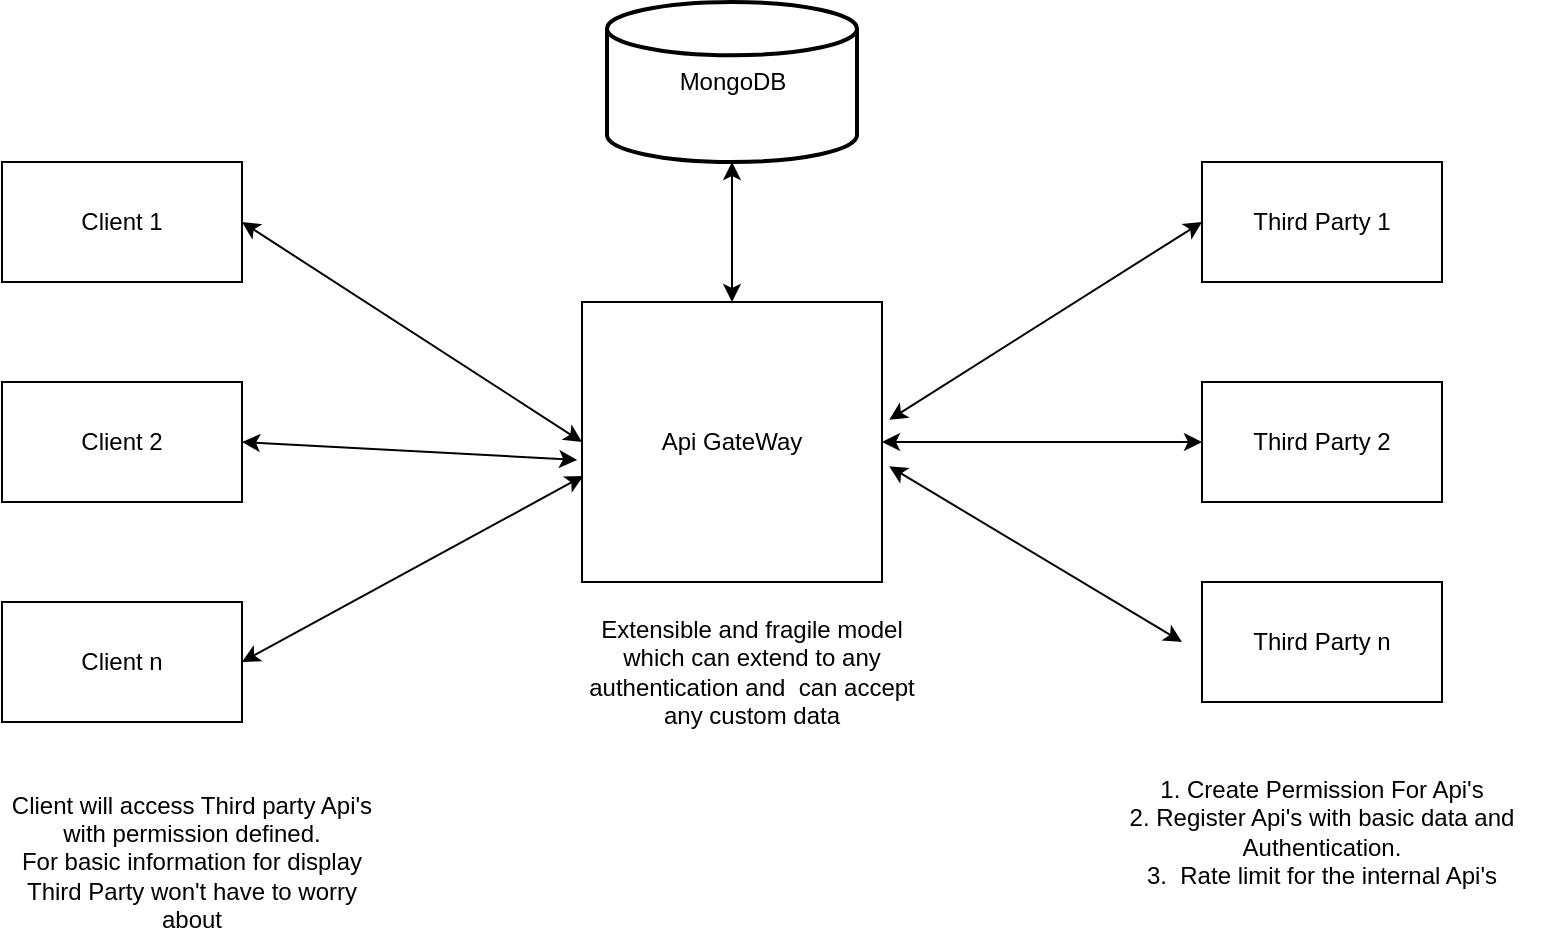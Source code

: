 <mxfile version="14.6.13" type="github" pages="2"><diagram id="2U_3MJJP6I5EuD51YjqN" name="Page-1"><mxGraphModel dx="1038" dy="580" grid="0" gridSize="10" guides="1" tooltips="1" connect="1" arrows="1" fold="1" page="1" pageScale="1" pageWidth="850" pageHeight="1100" math="0" shadow="0"><root><mxCell id="0"/><mxCell id="1" parent="0"/><mxCell id="i7m1bXmk3bbIyvsWmtvX-1" value="Api GateWay" style="rounded=0;whiteSpace=wrap;html=1;" parent="1" vertex="1"><mxGeometry x="330" y="200" width="150" height="140" as="geometry"/></mxCell><mxCell id="i7m1bXmk3bbIyvsWmtvX-2" value="MongoDB" style="strokeWidth=2;html=1;shape=mxgraph.flowchart.database;whiteSpace=wrap;" parent="1" vertex="1"><mxGeometry x="342.5" y="50" width="125" height="80" as="geometry"/></mxCell><mxCell id="i7m1bXmk3bbIyvsWmtvX-3" value="Third Party 1" style="rounded=0;whiteSpace=wrap;html=1;" parent="1" vertex="1"><mxGeometry x="640" y="130" width="120" height="60" as="geometry"/></mxCell><mxCell id="i7m1bXmk3bbIyvsWmtvX-4" value="&lt;span&gt;Third Party 2&lt;/span&gt;" style="rounded=0;whiteSpace=wrap;html=1;" parent="1" vertex="1"><mxGeometry x="640" y="240" width="120" height="60" as="geometry"/></mxCell><mxCell id="i7m1bXmk3bbIyvsWmtvX-5" value="&lt;span&gt;Third Party n&lt;/span&gt;" style="rounded=0;whiteSpace=wrap;html=1;" parent="1" vertex="1"><mxGeometry x="640" y="340" width="120" height="60" as="geometry"/></mxCell><mxCell id="i7m1bXmk3bbIyvsWmtvX-6" value="" style="endArrow=classic;startArrow=classic;html=1;entryX=0;entryY=0.5;entryDx=0;entryDy=0;exitX=1.024;exitY=0.421;exitDx=0;exitDy=0;exitPerimeter=0;" parent="1" source="i7m1bXmk3bbIyvsWmtvX-1" target="i7m1bXmk3bbIyvsWmtvX-3" edge="1"><mxGeometry width="50" height="50" relative="1" as="geometry"><mxPoint x="400" y="320" as="sourcePoint"/><mxPoint x="450" y="270" as="targetPoint"/></mxGeometry></mxCell><mxCell id="i7m1bXmk3bbIyvsWmtvX-7" value="" style="endArrow=classic;startArrow=classic;html=1;entryX=0;entryY=0.5;entryDx=0;entryDy=0;exitX=1;exitY=0.5;exitDx=0;exitDy=0;" parent="1" source="i7m1bXmk3bbIyvsWmtvX-1" target="i7m1bXmk3bbIyvsWmtvX-4" edge="1"><mxGeometry width="50" height="50" relative="1" as="geometry"><mxPoint x="400" y="320" as="sourcePoint"/><mxPoint x="450" y="270" as="targetPoint"/></mxGeometry></mxCell><mxCell id="i7m1bXmk3bbIyvsWmtvX-8" value="" style="endArrow=classic;startArrow=classic;html=1;exitX=1.024;exitY=0.587;exitDx=0;exitDy=0;exitPerimeter=0;" parent="1" source="i7m1bXmk3bbIyvsWmtvX-1" edge="1"><mxGeometry width="50" height="50" relative="1" as="geometry"><mxPoint x="400" y="320" as="sourcePoint"/><mxPoint x="630" y="370" as="targetPoint"/></mxGeometry></mxCell><mxCell id="i7m1bXmk3bbIyvsWmtvX-9" value="1. Create Permission For Api's&lt;br&gt;2. Register Api's with basic data and Authentication.&lt;br&gt;3.&amp;nbsp; Rate limit for the internal Api's" style="text;html=1;strokeColor=none;fillColor=none;align=center;verticalAlign=middle;whiteSpace=wrap;rounded=0;" parent="1" vertex="1"><mxGeometry x="590" y="410" width="220" height="110" as="geometry"/></mxCell><mxCell id="i7m1bXmk3bbIyvsWmtvX-10" value="Client 1" style="rounded=0;whiteSpace=wrap;html=1;" parent="1" vertex="1"><mxGeometry x="40" y="130" width="120" height="60" as="geometry"/></mxCell><mxCell id="i7m1bXmk3bbIyvsWmtvX-11" value="Client 2" style="rounded=0;whiteSpace=wrap;html=1;" parent="1" vertex="1"><mxGeometry x="40" y="240" width="120" height="60" as="geometry"/></mxCell><mxCell id="i7m1bXmk3bbIyvsWmtvX-12" value="Client n" style="rounded=0;whiteSpace=wrap;html=1;" parent="1" vertex="1"><mxGeometry x="40" y="350" width="120" height="60" as="geometry"/></mxCell><mxCell id="i7m1bXmk3bbIyvsWmtvX-13" value="Client will access Third party Api's with permission defined.&lt;br&gt;For basic information for display Third Party won't have to worry about" style="text;html=1;strokeColor=none;fillColor=none;align=center;verticalAlign=middle;whiteSpace=wrap;rounded=0;" parent="1" vertex="1"><mxGeometry x="40" y="440" width="190" height="80" as="geometry"/></mxCell><mxCell id="i7m1bXmk3bbIyvsWmtvX-14" value="Extensible and fragile model which can extend to any authentication and&amp;nbsp; can accept any custom data" style="text;html=1;strokeColor=none;fillColor=none;align=center;verticalAlign=middle;whiteSpace=wrap;rounded=0;" parent="1" vertex="1"><mxGeometry x="330" y="350" width="170" height="70" as="geometry"/></mxCell><mxCell id="i7m1bXmk3bbIyvsWmtvX-15" value="" style="endArrow=classic;startArrow=classic;html=1;exitX=1;exitY=0.5;exitDx=0;exitDy=0;entryX=0;entryY=0.5;entryDx=0;entryDy=0;" parent="1" source="i7m1bXmk3bbIyvsWmtvX-10" target="i7m1bXmk3bbIyvsWmtvX-1" edge="1"><mxGeometry width="50" height="50" relative="1" as="geometry"><mxPoint x="400" y="350" as="sourcePoint"/><mxPoint x="450" y="300" as="targetPoint"/></mxGeometry></mxCell><mxCell id="i7m1bXmk3bbIyvsWmtvX-16" value="" style="endArrow=classic;startArrow=classic;html=1;exitX=1;exitY=0.5;exitDx=0;exitDy=0;entryX=-0.016;entryY=0.564;entryDx=0;entryDy=0;entryPerimeter=0;" parent="1" source="i7m1bXmk3bbIyvsWmtvX-11" target="i7m1bXmk3bbIyvsWmtvX-1" edge="1"><mxGeometry width="50" height="50" relative="1" as="geometry"><mxPoint x="400" y="350" as="sourcePoint"/><mxPoint x="450" y="300" as="targetPoint"/></mxGeometry></mxCell><mxCell id="i7m1bXmk3bbIyvsWmtvX-17" value="" style="endArrow=classic;startArrow=classic;html=1;exitX=1;exitY=0.5;exitDx=0;exitDy=0;entryX=0.005;entryY=0.621;entryDx=0;entryDy=0;entryPerimeter=0;" parent="1" source="i7m1bXmk3bbIyvsWmtvX-12" target="i7m1bXmk3bbIyvsWmtvX-1" edge="1"><mxGeometry width="50" height="50" relative="1" as="geometry"><mxPoint x="400" y="350" as="sourcePoint"/><mxPoint x="450" y="300" as="targetPoint"/></mxGeometry></mxCell><mxCell id="i7m1bXmk3bbIyvsWmtvX-18" value="" style="endArrow=classic;startArrow=classic;html=1;entryX=0.5;entryY=1;entryDx=0;entryDy=0;entryPerimeter=0;" parent="1" target="i7m1bXmk3bbIyvsWmtvX-2" edge="1"><mxGeometry width="50" height="50" relative="1" as="geometry"><mxPoint x="405" y="200" as="sourcePoint"/><mxPoint x="450" y="200" as="targetPoint"/></mxGeometry></mxCell></root></mxGraphModel></diagram><diagram id="uHatfOTFnYdgvOI8sNHM" name="Page-2"><mxGraphModel dx="1038" dy="580" grid="0" gridSize="10" guides="1" tooltips="1" connect="1" arrows="1" fold="1" page="1" pageScale="1" pageWidth="850" pageHeight="1100" math="0" shadow="0"><root><mxCell id="pfSDnqcmTNbxYdBUgdnZ-0"/><mxCell id="pfSDnqcmTNbxYdBUgdnZ-1" parent="pfSDnqcmTNbxYdBUgdnZ-0"/><mxCell id="pfSDnqcmTNbxYdBUgdnZ-2" value="Authentication Service" style="rounded=1;whiteSpace=wrap;html=1;" vertex="1" parent="pfSDnqcmTNbxYdBUgdnZ-1"><mxGeometry x="336" y="218" width="120" height="60" as="geometry"/></mxCell><mxCell id="pfSDnqcmTNbxYdBUgdnZ-3" value="Register Roles and Permission At org Level" style="rounded=1;whiteSpace=wrap;html=1;" vertex="1" parent="pfSDnqcmTNbxYdBUgdnZ-1"><mxGeometry x="51" y="85" width="120" height="60" as="geometry"/></mxCell><mxCell id="pfSDnqcmTNbxYdBUgdnZ-4" value="Creating new User for the org" style="rounded=1;whiteSpace=wrap;html=1;" vertex="1" parent="pfSDnqcmTNbxYdBUgdnZ-1"><mxGeometry x="51" y="185" width="120" height="60" as="geometry"/></mxCell><mxCell id="pfSDnqcmTNbxYdBUgdnZ-5" value="Assign permission and org for user" style="rounded=1;whiteSpace=wrap;html=1;" vertex="1" parent="pfSDnqcmTNbxYdBUgdnZ-1"><mxGeometry x="51" y="278" width="120" height="60" as="geometry"/></mxCell><mxCell id="pfSDnqcmTNbxYdBUgdnZ-6" value="Register Authentication Type for user" style="rounded=1;whiteSpace=wrap;html=1;" vertex="1" parent="pfSDnqcmTNbxYdBUgdnZ-1"><mxGeometry x="51" y="374" width="120" height="60" as="geometry"/></mxCell><mxCell id="pfSDnqcmTNbxYdBUgdnZ-7" value="MongoDB" style="strokeWidth=2;html=1;shape=mxgraph.flowchart.database;whiteSpace=wrap;" vertex="1" parent="pfSDnqcmTNbxYdBUgdnZ-1"><mxGeometry x="607" y="102" width="95" height="83" as="geometry"/></mxCell><mxCell id="pfSDnqcmTNbxYdBUgdnZ-8" value="SQL DB" style="strokeWidth=2;html=1;shape=mxgraph.flowchart.database;whiteSpace=wrap;" vertex="1" parent="pfSDnqcmTNbxYdBUgdnZ-1"><mxGeometry x="607" y="283" width="95" height="83" as="geometry"/></mxCell><mxCell id="TyRG-NaPqaxgAvzZm9wn-0" value="Customizable Login page third party apps are allowed to customize the JS" style="text;html=1;strokeColor=none;fillColor=none;align=center;verticalAlign=middle;whiteSpace=wrap;rounded=0;" vertex="1" parent="pfSDnqcmTNbxYdBUgdnZ-1"><mxGeometry x="327" y="330" width="146" height="50" as="geometry"/></mxCell></root></mxGraphModel></diagram></mxfile>